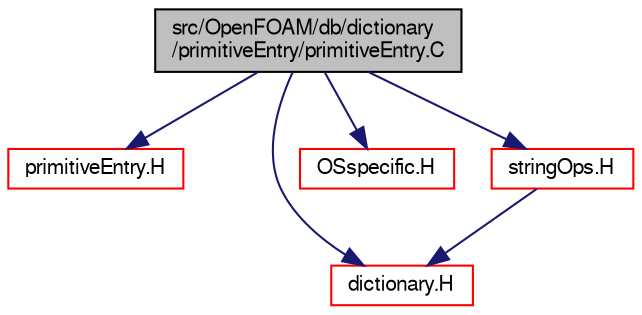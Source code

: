 digraph "src/OpenFOAM/db/dictionary/primitiveEntry/primitiveEntry.C"
{
  bgcolor="transparent";
  edge [fontname="FreeSans",fontsize="10",labelfontname="FreeSans",labelfontsize="10"];
  node [fontname="FreeSans",fontsize="10",shape=record];
  Node0 [label="src/OpenFOAM/db/dictionary\l/primitiveEntry/primitiveEntry.C",height=0.2,width=0.4,color="black", fillcolor="grey75", style="filled", fontcolor="black"];
  Node0 -> Node1 [color="midnightblue",fontsize="10",style="solid",fontname="FreeSans"];
  Node1 [label="primitiveEntry.H",height=0.2,width=0.4,color="red",URL="$a08882.html"];
  Node0 -> Node74 [color="midnightblue",fontsize="10",style="solid",fontname="FreeSans"];
  Node74 [label="dictionary.H",height=0.2,width=0.4,color="red",URL="$a08804.html"];
  Node0 -> Node78 [color="midnightblue",fontsize="10",style="solid",fontname="FreeSans"];
  Node78 [label="OSspecific.H",height=0.2,width=0.4,color="red",URL="$a10370.html",tooltip="Functions used by OpenFOAM that are specific to POSIX compliant operating systems and need to be repl..."];
  Node0 -> Node82 [color="midnightblue",fontsize="10",style="solid",fontname="FreeSans"];
  Node82 [label="stringOps.H",height=0.2,width=0.4,color="red",URL="$a12656.html"];
  Node82 -> Node74 [color="midnightblue",fontsize="10",style="solid",fontname="FreeSans"];
}
